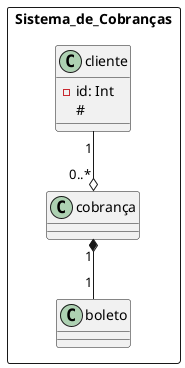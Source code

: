 @startuml sisDeCobrança
  package Sistema_de_Cobranças <<rectangle>> {
    class cliente {
      - id: Int
      #
    }
    class cobrança {}
    cliente "1" --o "0..*" cobrança
    class boleto {}
    cobrança "1" *-- "1" boleto
  }
@enduml